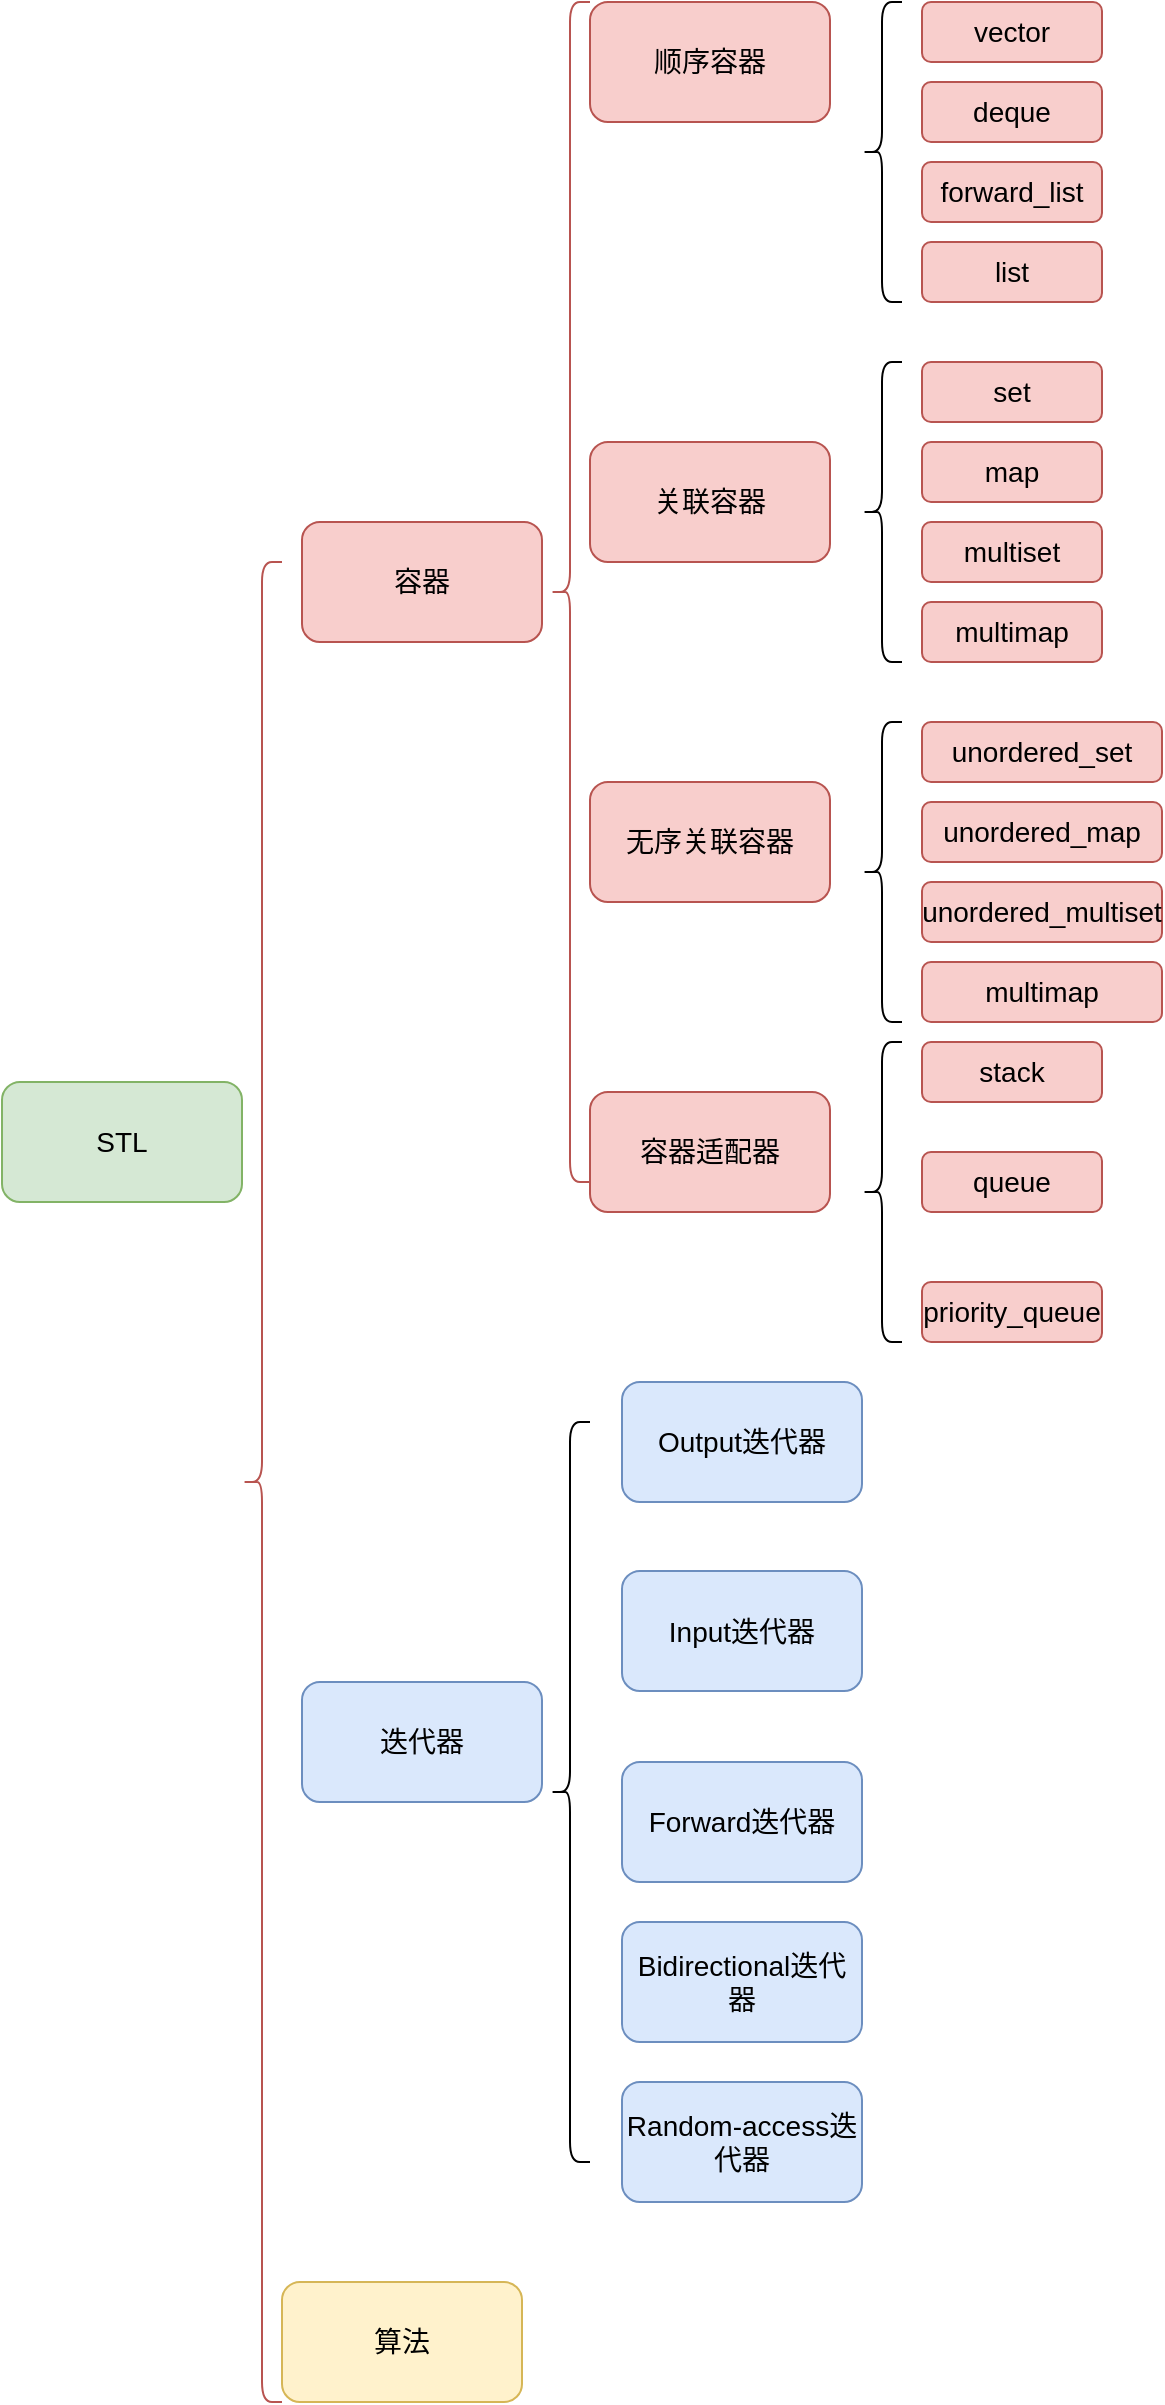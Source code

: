 <mxfile version="21.6.5" type="github">
  <diagram name="第 1 页" id="6xyYCOW0LsCO_XfnkrX9">
    <mxGraphModel dx="1379" dy="1933" grid="1" gridSize="10" guides="1" tooltips="1" connect="1" arrows="1" fold="1" page="1" pageScale="1" pageWidth="827" pageHeight="1169" math="0" shadow="0">
      <root>
        <mxCell id="0" />
        <mxCell id="1" parent="0" />
        <mxCell id="j8al8r5HApipy2tLI_UV-8" value="顺序容器" style="rounded=1;whiteSpace=wrap;html=1;fontSize=14;fillColor=#f8cecc;strokeColor=#b85450;flipH=0;flipV=1;direction=east;" vertex="1" parent="1">
          <mxGeometry x="414" y="-200" width="120" height="60" as="geometry" />
        </mxCell>
        <mxCell id="j8al8r5HApipy2tLI_UV-9" value="关联容器" style="rounded=1;whiteSpace=wrap;html=1;fontSize=14;fillColor=#f8cecc;strokeColor=#b85450;flipH=0;flipV=1;direction=east;" vertex="1" parent="1">
          <mxGeometry x="414" y="20" width="120" height="60" as="geometry" />
        </mxCell>
        <mxCell id="j8al8r5HApipy2tLI_UV-10" value="无序关联容器" style="rounded=1;whiteSpace=wrap;html=1;fontSize=14;fillColor=#f8cecc;strokeColor=#b85450;flipH=0;flipV=1;direction=east;" vertex="1" parent="1">
          <mxGeometry x="414" y="190" width="120" height="60" as="geometry" />
        </mxCell>
        <mxCell id="j8al8r5HApipy2tLI_UV-11" value="容器适配器" style="rounded=1;whiteSpace=wrap;html=1;fontSize=14;fillColor=#f8cecc;strokeColor=#b85450;flipH=0;flipV=1;direction=east;" vertex="1" parent="1">
          <mxGeometry x="414" y="345" width="120" height="60" as="geometry" />
        </mxCell>
        <mxCell id="j8al8r5HApipy2tLI_UV-2" value="" style="shape=curlyBracket;whiteSpace=wrap;html=1;rounded=1;labelPosition=left;verticalLabelPosition=middle;align=right;verticalAlign=middle;fontSize=14;fillColor=#f8cecc;strokeColor=#b85450;" vertex="1" parent="1">
          <mxGeometry x="240" y="80" width="20" height="920" as="geometry" />
        </mxCell>
        <mxCell id="j8al8r5HApipy2tLI_UV-3" value="STL" style="rounded=1;whiteSpace=wrap;html=1;fontSize=14;fillColor=#d5e8d4;strokeColor=#82b366;" vertex="1" parent="1">
          <mxGeometry x="120" y="340" width="120" height="60" as="geometry" />
        </mxCell>
        <mxCell id="j8al8r5HApipy2tLI_UV-4" value="容器" style="rounded=1;whiteSpace=wrap;html=1;fontSize=14;fillColor=#f8cecc;strokeColor=#b85450;" vertex="1" parent="1">
          <mxGeometry x="270" y="60" width="120" height="60" as="geometry" />
        </mxCell>
        <mxCell id="j8al8r5HApipy2tLI_UV-5" value="算法" style="rounded=1;whiteSpace=wrap;html=1;fontSize=14;fillColor=#fff2cc;strokeColor=#d6b656;" vertex="1" parent="1">
          <mxGeometry x="260" y="940" width="120" height="60" as="geometry" />
        </mxCell>
        <mxCell id="j8al8r5HApipy2tLI_UV-6" value="迭代器" style="rounded=1;whiteSpace=wrap;html=1;fontSize=14;fillColor=#dae8fc;strokeColor=#6c8ebf;" vertex="1" parent="1">
          <mxGeometry x="270" y="640" width="120" height="60" as="geometry" />
        </mxCell>
        <mxCell id="j8al8r5HApipy2tLI_UV-7" value="" style="shape=curlyBracket;whiteSpace=wrap;html=1;rounded=1;labelPosition=left;verticalLabelPosition=middle;align=right;verticalAlign=middle;fontSize=14;fillColor=#f8cecc;strokeColor=#b85450;" vertex="1" parent="1">
          <mxGeometry x="394" y="-200" width="20" height="590" as="geometry" />
        </mxCell>
        <mxCell id="j8al8r5HApipy2tLI_UV-12" value="" style="shape=curlyBracket;whiteSpace=wrap;html=1;rounded=1;labelPosition=left;verticalLabelPosition=middle;align=right;verticalAlign=middle;fontSize=14;" vertex="1" parent="1">
          <mxGeometry x="550" y="-200" width="20" height="150" as="geometry" />
        </mxCell>
        <mxCell id="j8al8r5HApipy2tLI_UV-13" value="vector" style="rounded=1;whiteSpace=wrap;html=1;fontSize=14;fillColor=#f8cecc;strokeColor=#b85450;" vertex="1" parent="1">
          <mxGeometry x="580" y="-200" width="90" height="30" as="geometry" />
        </mxCell>
        <mxCell id="j8al8r5HApipy2tLI_UV-14" value="deque" style="rounded=1;whiteSpace=wrap;html=1;fontSize=14;fillColor=#f8cecc;strokeColor=#b85450;" vertex="1" parent="1">
          <mxGeometry x="580" y="-160" width="90" height="30" as="geometry" />
        </mxCell>
        <mxCell id="j8al8r5HApipy2tLI_UV-15" value="forward_list" style="rounded=1;whiteSpace=wrap;html=1;fontSize=14;fillColor=#f8cecc;strokeColor=#b85450;" vertex="1" parent="1">
          <mxGeometry x="580" y="-120" width="90" height="30" as="geometry" />
        </mxCell>
        <mxCell id="j8al8r5HApipy2tLI_UV-16" value="list" style="rounded=1;whiteSpace=wrap;html=1;fontSize=14;fillColor=#f8cecc;strokeColor=#b85450;" vertex="1" parent="1">
          <mxGeometry x="580" y="-80" width="90" height="30" as="geometry" />
        </mxCell>
        <mxCell id="j8al8r5HApipy2tLI_UV-21" value="" style="shape=curlyBracket;whiteSpace=wrap;html=1;rounded=1;labelPosition=left;verticalLabelPosition=middle;align=right;verticalAlign=middle;fontSize=14;" vertex="1" parent="1">
          <mxGeometry x="550" y="-20" width="20" height="150" as="geometry" />
        </mxCell>
        <mxCell id="j8al8r5HApipy2tLI_UV-22" value="set" style="rounded=1;whiteSpace=wrap;html=1;fontSize=14;fillColor=#f8cecc;strokeColor=#b85450;" vertex="1" parent="1">
          <mxGeometry x="580" y="-20" width="90" height="30" as="geometry" />
        </mxCell>
        <mxCell id="j8al8r5HApipy2tLI_UV-23" value="map" style="rounded=1;whiteSpace=wrap;html=1;fontSize=14;fillColor=#f8cecc;strokeColor=#b85450;" vertex="1" parent="1">
          <mxGeometry x="580" y="20" width="90" height="30" as="geometry" />
        </mxCell>
        <mxCell id="j8al8r5HApipy2tLI_UV-24" value="multiset" style="rounded=1;whiteSpace=wrap;html=1;fontSize=14;fillColor=#f8cecc;strokeColor=#b85450;" vertex="1" parent="1">
          <mxGeometry x="580" y="60" width="90" height="30" as="geometry" />
        </mxCell>
        <mxCell id="j8al8r5HApipy2tLI_UV-25" value="multimap" style="rounded=1;whiteSpace=wrap;html=1;fontSize=14;fillColor=#f8cecc;strokeColor=#b85450;" vertex="1" parent="1">
          <mxGeometry x="580" y="100" width="90" height="30" as="geometry" />
        </mxCell>
        <mxCell id="j8al8r5HApipy2tLI_UV-26" value="" style="shape=curlyBracket;whiteSpace=wrap;html=1;rounded=1;labelPosition=left;verticalLabelPosition=middle;align=right;verticalAlign=middle;fontSize=14;" vertex="1" parent="1">
          <mxGeometry x="550" y="160" width="20" height="150" as="geometry" />
        </mxCell>
        <mxCell id="j8al8r5HApipy2tLI_UV-27" value="unordered_set" style="rounded=1;whiteSpace=wrap;html=1;fontSize=14;fillColor=#f8cecc;strokeColor=#b85450;" vertex="1" parent="1">
          <mxGeometry x="580" y="160" width="120" height="30" as="geometry" />
        </mxCell>
        <mxCell id="j8al8r5HApipy2tLI_UV-28" value="unordered_map" style="rounded=1;whiteSpace=wrap;html=1;fontSize=14;fillColor=#f8cecc;strokeColor=#b85450;" vertex="1" parent="1">
          <mxGeometry x="580" y="200" width="120" height="30" as="geometry" />
        </mxCell>
        <mxCell id="j8al8r5HApipy2tLI_UV-29" value="unordered_multiset" style="rounded=1;whiteSpace=wrap;html=1;fontSize=14;fillColor=#f8cecc;strokeColor=#b85450;" vertex="1" parent="1">
          <mxGeometry x="580" y="240" width="120" height="30" as="geometry" />
        </mxCell>
        <mxCell id="j8al8r5HApipy2tLI_UV-30" value="multimap" style="rounded=1;whiteSpace=wrap;html=1;fontSize=14;fillColor=#f8cecc;strokeColor=#b85450;" vertex="1" parent="1">
          <mxGeometry x="580" y="280" width="120" height="30" as="geometry" />
        </mxCell>
        <mxCell id="j8al8r5HApipy2tLI_UV-31" value="" style="shape=curlyBracket;whiteSpace=wrap;html=1;rounded=1;labelPosition=left;verticalLabelPosition=middle;align=right;verticalAlign=middle;fontSize=14;" vertex="1" parent="1">
          <mxGeometry x="550" y="320" width="20" height="150" as="geometry" />
        </mxCell>
        <mxCell id="j8al8r5HApipy2tLI_UV-32" value="stack" style="rounded=1;whiteSpace=wrap;html=1;fontSize=14;fillColor=#f8cecc;strokeColor=#b85450;" vertex="1" parent="1">
          <mxGeometry x="580" y="320" width="90" height="30" as="geometry" />
        </mxCell>
        <mxCell id="j8al8r5HApipy2tLI_UV-33" value="queue" style="rounded=1;whiteSpace=wrap;html=1;fontSize=14;fillColor=#f8cecc;strokeColor=#b85450;" vertex="1" parent="1">
          <mxGeometry x="580" y="375" width="90" height="30" as="geometry" />
        </mxCell>
        <mxCell id="j8al8r5HApipy2tLI_UV-34" value="priority_queue" style="rounded=1;whiteSpace=wrap;html=1;fontSize=14;fillColor=#f8cecc;strokeColor=#b85450;" vertex="1" parent="1">
          <mxGeometry x="580" y="440" width="90" height="30" as="geometry" />
        </mxCell>
        <mxCell id="j8al8r5HApipy2tLI_UV-37" value="Output迭代器" style="rounded=1;whiteSpace=wrap;html=1;fontSize=14;fillColor=#dae8fc;strokeColor=#6c8ebf;" vertex="1" parent="1">
          <mxGeometry x="430" y="490" width="120" height="60" as="geometry" />
        </mxCell>
        <mxCell id="j8al8r5HApipy2tLI_UV-38" value="" style="shape=curlyBracket;whiteSpace=wrap;html=1;rounded=1;labelPosition=left;verticalLabelPosition=middle;align=right;verticalAlign=middle;" vertex="1" parent="1">
          <mxGeometry x="394" y="510" width="20" height="370" as="geometry" />
        </mxCell>
        <mxCell id="j8al8r5HApipy2tLI_UV-39" value="Input迭代器" style="rounded=1;whiteSpace=wrap;html=1;fontSize=14;fillColor=#dae8fc;strokeColor=#6c8ebf;" vertex="1" parent="1">
          <mxGeometry x="430" y="584.5" width="120" height="60" as="geometry" />
        </mxCell>
        <mxCell id="j8al8r5HApipy2tLI_UV-40" value="Forward迭代器" style="rounded=1;whiteSpace=wrap;html=1;fontSize=14;fillColor=#dae8fc;strokeColor=#6c8ebf;" vertex="1" parent="1">
          <mxGeometry x="430" y="680" width="120" height="60" as="geometry" />
        </mxCell>
        <mxCell id="j8al8r5HApipy2tLI_UV-41" value="Bidirectional迭代器" style="rounded=1;whiteSpace=wrap;html=1;fontSize=14;fillColor=#dae8fc;strokeColor=#6c8ebf;" vertex="1" parent="1">
          <mxGeometry x="430" y="760" width="120" height="60" as="geometry" />
        </mxCell>
        <mxCell id="j8al8r5HApipy2tLI_UV-42" value="Random-access迭代器" style="rounded=1;whiteSpace=wrap;html=1;fontSize=14;fillColor=#dae8fc;strokeColor=#6c8ebf;" vertex="1" parent="1">
          <mxGeometry x="430" y="840" width="120" height="60" as="geometry" />
        </mxCell>
      </root>
    </mxGraphModel>
  </diagram>
</mxfile>
